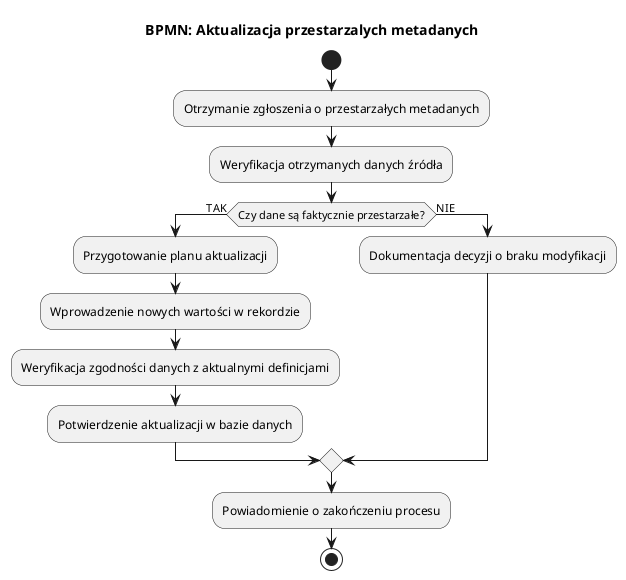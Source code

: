 @startuml
title BPMN: Aktualizacja przestarzalych metadanych

|Administrator|
start
:Otrzymanie zgłoszenia o przestarzałych metadanych;
:Weryfikacja otrzymanych danych źródła;
if (Czy dane są faktycznie przestarzałe?) then (TAK)
  :Przygotowanie planu aktualizacji;
  :Wprowadzenie nowych wartości w rekordzie;
  :Weryfikacja zgodności danych z aktualnymi definicjami;
  :Potwierdzenie aktualizacji w bazie danych;
else (NIE)
  :Dokumentacja decyzji o braku modyfikacji;
endif
:Powiadomienie o zakończeniu procesu;
stop
@enduml